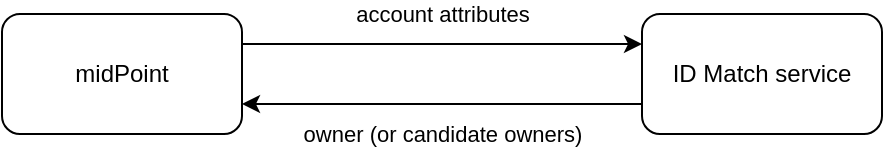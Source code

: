 <mxfile version="16.5.1" type="device"><diagram id="vtSfpMwKJvmtFkBrZeL6" name="Page-1"><mxGraphModel dx="1102" dy="1025" grid="1" gridSize="10" guides="1" tooltips="1" connect="1" arrows="1" fold="1" page="1" pageScale="1" pageWidth="1169" pageHeight="827" math="0" shadow="0"><root><mxCell id="0"/><mxCell id="1" parent="0"/><mxCell id="N0uT6NW4q01M47uyZ1kC-3" value="account attributes&lt;br&gt;" style="edgeStyle=orthogonalEdgeStyle;rounded=0;orthogonalLoop=1;jettySize=auto;html=1;exitX=1;exitY=0.25;exitDx=0;exitDy=0;entryX=0;entryY=0.25;entryDx=0;entryDy=0;" edge="1" parent="1" source="N0uT6NW4q01M47uyZ1kC-1" target="N0uT6NW4q01M47uyZ1kC-2"><mxGeometry y="15" relative="1" as="geometry"><mxPoint as="offset"/></mxGeometry></mxCell><mxCell id="N0uT6NW4q01M47uyZ1kC-1" value="midPoint" style="rounded=1;whiteSpace=wrap;html=1;" vertex="1" parent="1"><mxGeometry x="240" y="440" width="120" height="60" as="geometry"/></mxCell><mxCell id="N0uT6NW4q01M47uyZ1kC-4" value="owner (or candidate owners)" style="edgeStyle=orthogonalEdgeStyle;rounded=0;orthogonalLoop=1;jettySize=auto;html=1;exitX=0;exitY=0.75;exitDx=0;exitDy=0;entryX=1;entryY=0.75;entryDx=0;entryDy=0;" edge="1" parent="1" source="N0uT6NW4q01M47uyZ1kC-2" target="N0uT6NW4q01M47uyZ1kC-1"><mxGeometry y="15" relative="1" as="geometry"><mxPoint as="offset"/></mxGeometry></mxCell><mxCell id="N0uT6NW4q01M47uyZ1kC-2" value="ID Match service" style="rounded=1;whiteSpace=wrap;html=1;" vertex="1" parent="1"><mxGeometry x="560" y="440" width="120" height="60" as="geometry"/></mxCell></root></mxGraphModel></diagram></mxfile>